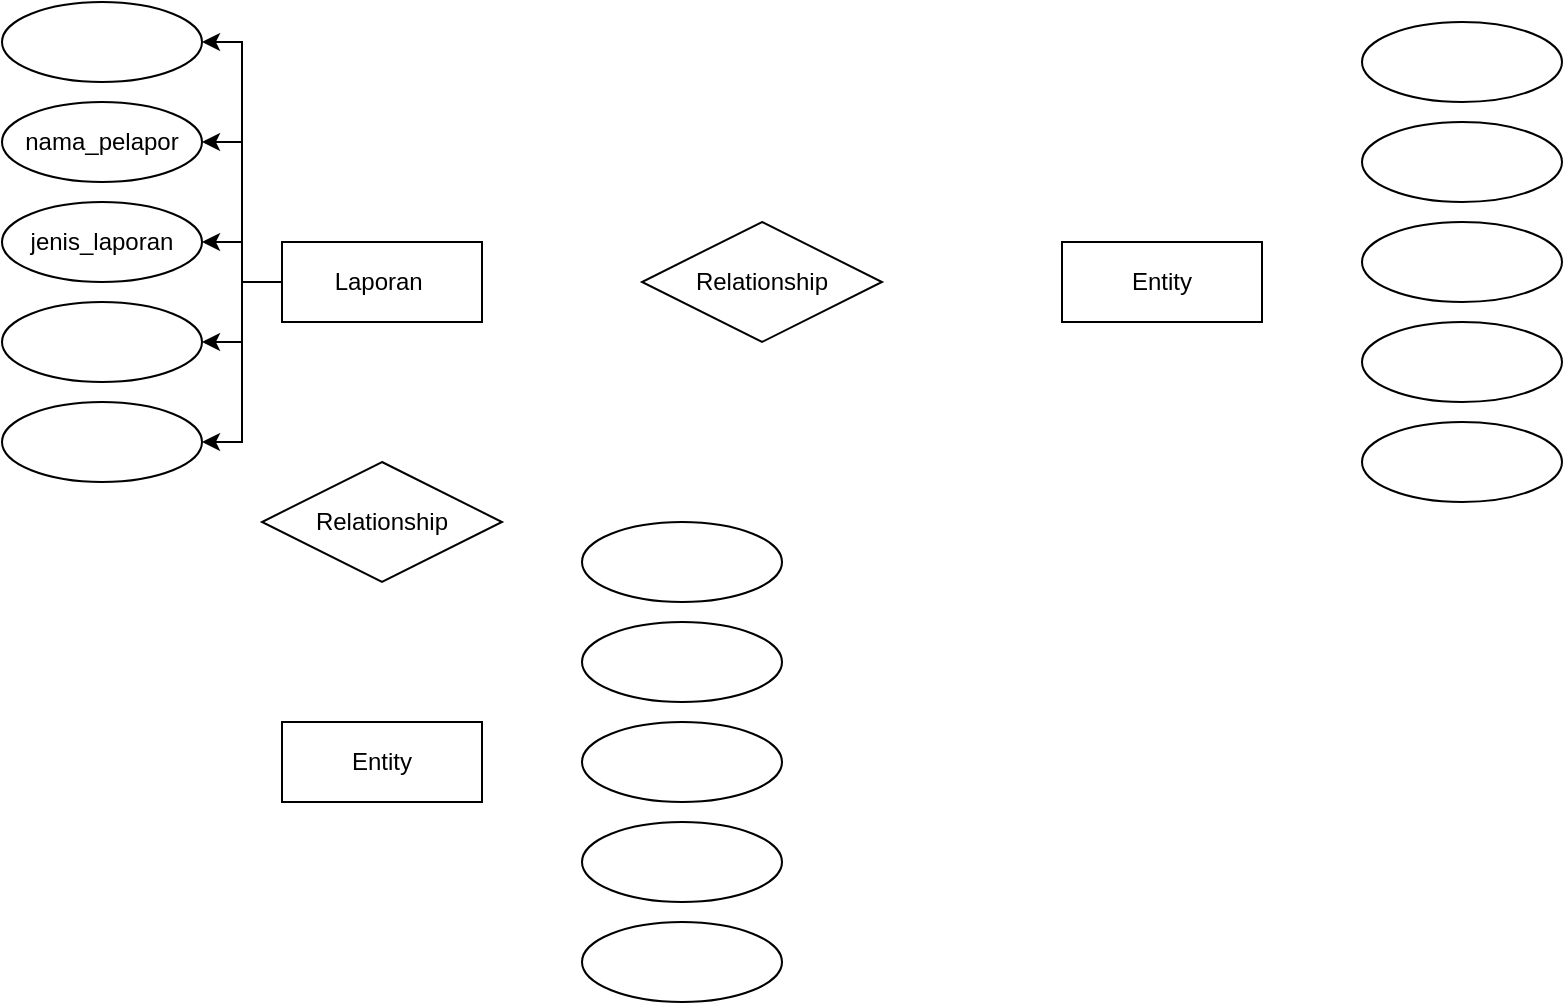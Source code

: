 <mxfile version="22.0.8" type="github">
  <diagram name="Page-1" id="EhTVSetzCC-s9QIEn1o4">
    <mxGraphModel dx="954" dy="653" grid="1" gridSize="10" guides="1" tooltips="1" connect="1" arrows="1" fold="1" page="1" pageScale="1" pageWidth="850" pageHeight="1100" math="0" shadow="0">
      <root>
        <mxCell id="0" />
        <mxCell id="1" parent="0" />
        <mxCell id="PCg4HPelgmqb0PpMlnsu-12" style="edgeStyle=orthogonalEdgeStyle;rounded=0;orthogonalLoop=1;jettySize=auto;html=1;entryX=1;entryY=0.5;entryDx=0;entryDy=0;" edge="1" parent="1" source="PCg4HPelgmqb0PpMlnsu-1" target="PCg4HPelgmqb0PpMlnsu-9">
          <mxGeometry relative="1" as="geometry" />
        </mxCell>
        <mxCell id="PCg4HPelgmqb0PpMlnsu-14" style="edgeStyle=orthogonalEdgeStyle;rounded=0;orthogonalLoop=1;jettySize=auto;html=1;entryX=1;entryY=0.5;entryDx=0;entryDy=0;" edge="1" parent="1" source="PCg4HPelgmqb0PpMlnsu-1" target="PCg4HPelgmqb0PpMlnsu-13">
          <mxGeometry relative="1" as="geometry" />
        </mxCell>
        <mxCell id="PCg4HPelgmqb0PpMlnsu-16" style="edgeStyle=orthogonalEdgeStyle;rounded=0;orthogonalLoop=1;jettySize=auto;html=1;entryX=1;entryY=0.5;entryDx=0;entryDy=0;" edge="1" parent="1" source="PCg4HPelgmqb0PpMlnsu-1" target="PCg4HPelgmqb0PpMlnsu-15">
          <mxGeometry relative="1" as="geometry" />
        </mxCell>
        <mxCell id="PCg4HPelgmqb0PpMlnsu-19" style="edgeStyle=orthogonalEdgeStyle;rounded=0;orthogonalLoop=1;jettySize=auto;html=1;entryX=1;entryY=0.5;entryDx=0;entryDy=0;" edge="1" parent="1" source="PCg4HPelgmqb0PpMlnsu-1" target="PCg4HPelgmqb0PpMlnsu-18">
          <mxGeometry relative="1" as="geometry" />
        </mxCell>
        <mxCell id="PCg4HPelgmqb0PpMlnsu-21" style="edgeStyle=orthogonalEdgeStyle;rounded=0;orthogonalLoop=1;jettySize=auto;html=1;entryX=1;entryY=0.5;entryDx=0;entryDy=0;" edge="1" parent="1" source="PCg4HPelgmqb0PpMlnsu-1" target="PCg4HPelgmqb0PpMlnsu-20">
          <mxGeometry relative="1" as="geometry" />
        </mxCell>
        <mxCell id="PCg4HPelgmqb0PpMlnsu-1" value="Laporan&amp;nbsp;" style="whiteSpace=wrap;html=1;align=center;" vertex="1" parent="1">
          <mxGeometry x="140" y="270" width="100" height="40" as="geometry" />
        </mxCell>
        <mxCell id="PCg4HPelgmqb0PpMlnsu-9" value="" style="ellipse;whiteSpace=wrap;html=1;align=center;" vertex="1" parent="1">
          <mxGeometry y="300" width="100" height="40" as="geometry" />
        </mxCell>
        <mxCell id="PCg4HPelgmqb0PpMlnsu-13" value="" style="ellipse;whiteSpace=wrap;html=1;align=center;" vertex="1" parent="1">
          <mxGeometry y="350" width="100" height="40" as="geometry" />
        </mxCell>
        <mxCell id="PCg4HPelgmqb0PpMlnsu-15" value="nama_pelapor" style="ellipse;whiteSpace=wrap;html=1;align=center;" vertex="1" parent="1">
          <mxGeometry y="200" width="100" height="40" as="geometry" />
        </mxCell>
        <mxCell id="PCg4HPelgmqb0PpMlnsu-18" value="" style="ellipse;whiteSpace=wrap;html=1;align=center;fontStyle=4;" vertex="1" parent="1">
          <mxGeometry y="150" width="100" height="40" as="geometry" />
        </mxCell>
        <mxCell id="PCg4HPelgmqb0PpMlnsu-20" value="jenis_laporan" style="ellipse;whiteSpace=wrap;html=1;align=center;" vertex="1" parent="1">
          <mxGeometry y="250" width="100" height="40" as="geometry" />
        </mxCell>
        <mxCell id="PCg4HPelgmqb0PpMlnsu-22" value="Entity" style="whiteSpace=wrap;html=1;align=center;" vertex="1" parent="1">
          <mxGeometry x="530" y="270" width="100" height="40" as="geometry" />
        </mxCell>
        <mxCell id="PCg4HPelgmqb0PpMlnsu-23" value="Entity" style="whiteSpace=wrap;html=1;align=center;" vertex="1" parent="1">
          <mxGeometry x="140" y="510" width="100" height="40" as="geometry" />
        </mxCell>
        <mxCell id="PCg4HPelgmqb0PpMlnsu-24" value="Relationship" style="shape=rhombus;perimeter=rhombusPerimeter;whiteSpace=wrap;html=1;align=center;" vertex="1" parent="1">
          <mxGeometry x="320" y="260" width="120" height="60" as="geometry" />
        </mxCell>
        <mxCell id="PCg4HPelgmqb0PpMlnsu-25" value="Relationship" style="shape=rhombus;perimeter=rhombusPerimeter;whiteSpace=wrap;html=1;align=center;" vertex="1" parent="1">
          <mxGeometry x="130" y="380" width="120" height="60" as="geometry" />
        </mxCell>
        <mxCell id="PCg4HPelgmqb0PpMlnsu-26" value="" style="ellipse;whiteSpace=wrap;html=1;align=center;" vertex="1" parent="1">
          <mxGeometry x="680" y="310" width="100" height="40" as="geometry" />
        </mxCell>
        <mxCell id="PCg4HPelgmqb0PpMlnsu-27" value="" style="ellipse;whiteSpace=wrap;html=1;align=center;" vertex="1" parent="1">
          <mxGeometry x="680" y="360" width="100" height="40" as="geometry" />
        </mxCell>
        <mxCell id="PCg4HPelgmqb0PpMlnsu-28" value="" style="ellipse;whiteSpace=wrap;html=1;align=center;" vertex="1" parent="1">
          <mxGeometry x="680" y="210" width="100" height="40" as="geometry" />
        </mxCell>
        <mxCell id="PCg4HPelgmqb0PpMlnsu-29" value="" style="ellipse;whiteSpace=wrap;html=1;align=center;fontStyle=4;" vertex="1" parent="1">
          <mxGeometry x="680" y="160" width="100" height="40" as="geometry" />
        </mxCell>
        <mxCell id="PCg4HPelgmqb0PpMlnsu-30" value="" style="ellipse;whiteSpace=wrap;html=1;align=center;" vertex="1" parent="1">
          <mxGeometry x="680" y="260" width="100" height="40" as="geometry" />
        </mxCell>
        <mxCell id="PCg4HPelgmqb0PpMlnsu-31" value="" style="ellipse;whiteSpace=wrap;html=1;align=center;" vertex="1" parent="1">
          <mxGeometry x="290" y="560" width="100" height="40" as="geometry" />
        </mxCell>
        <mxCell id="PCg4HPelgmqb0PpMlnsu-32" value="" style="ellipse;whiteSpace=wrap;html=1;align=center;" vertex="1" parent="1">
          <mxGeometry x="290" y="610" width="100" height="40" as="geometry" />
        </mxCell>
        <mxCell id="PCg4HPelgmqb0PpMlnsu-33" value="" style="ellipse;whiteSpace=wrap;html=1;align=center;" vertex="1" parent="1">
          <mxGeometry x="290" y="460" width="100" height="40" as="geometry" />
        </mxCell>
        <mxCell id="PCg4HPelgmqb0PpMlnsu-34" value="" style="ellipse;whiteSpace=wrap;html=1;align=center;fontStyle=4;" vertex="1" parent="1">
          <mxGeometry x="290" y="410" width="100" height="40" as="geometry" />
        </mxCell>
        <mxCell id="PCg4HPelgmqb0PpMlnsu-35" value="" style="ellipse;whiteSpace=wrap;html=1;align=center;" vertex="1" parent="1">
          <mxGeometry x="290" y="510" width="100" height="40" as="geometry" />
        </mxCell>
      </root>
    </mxGraphModel>
  </diagram>
</mxfile>
